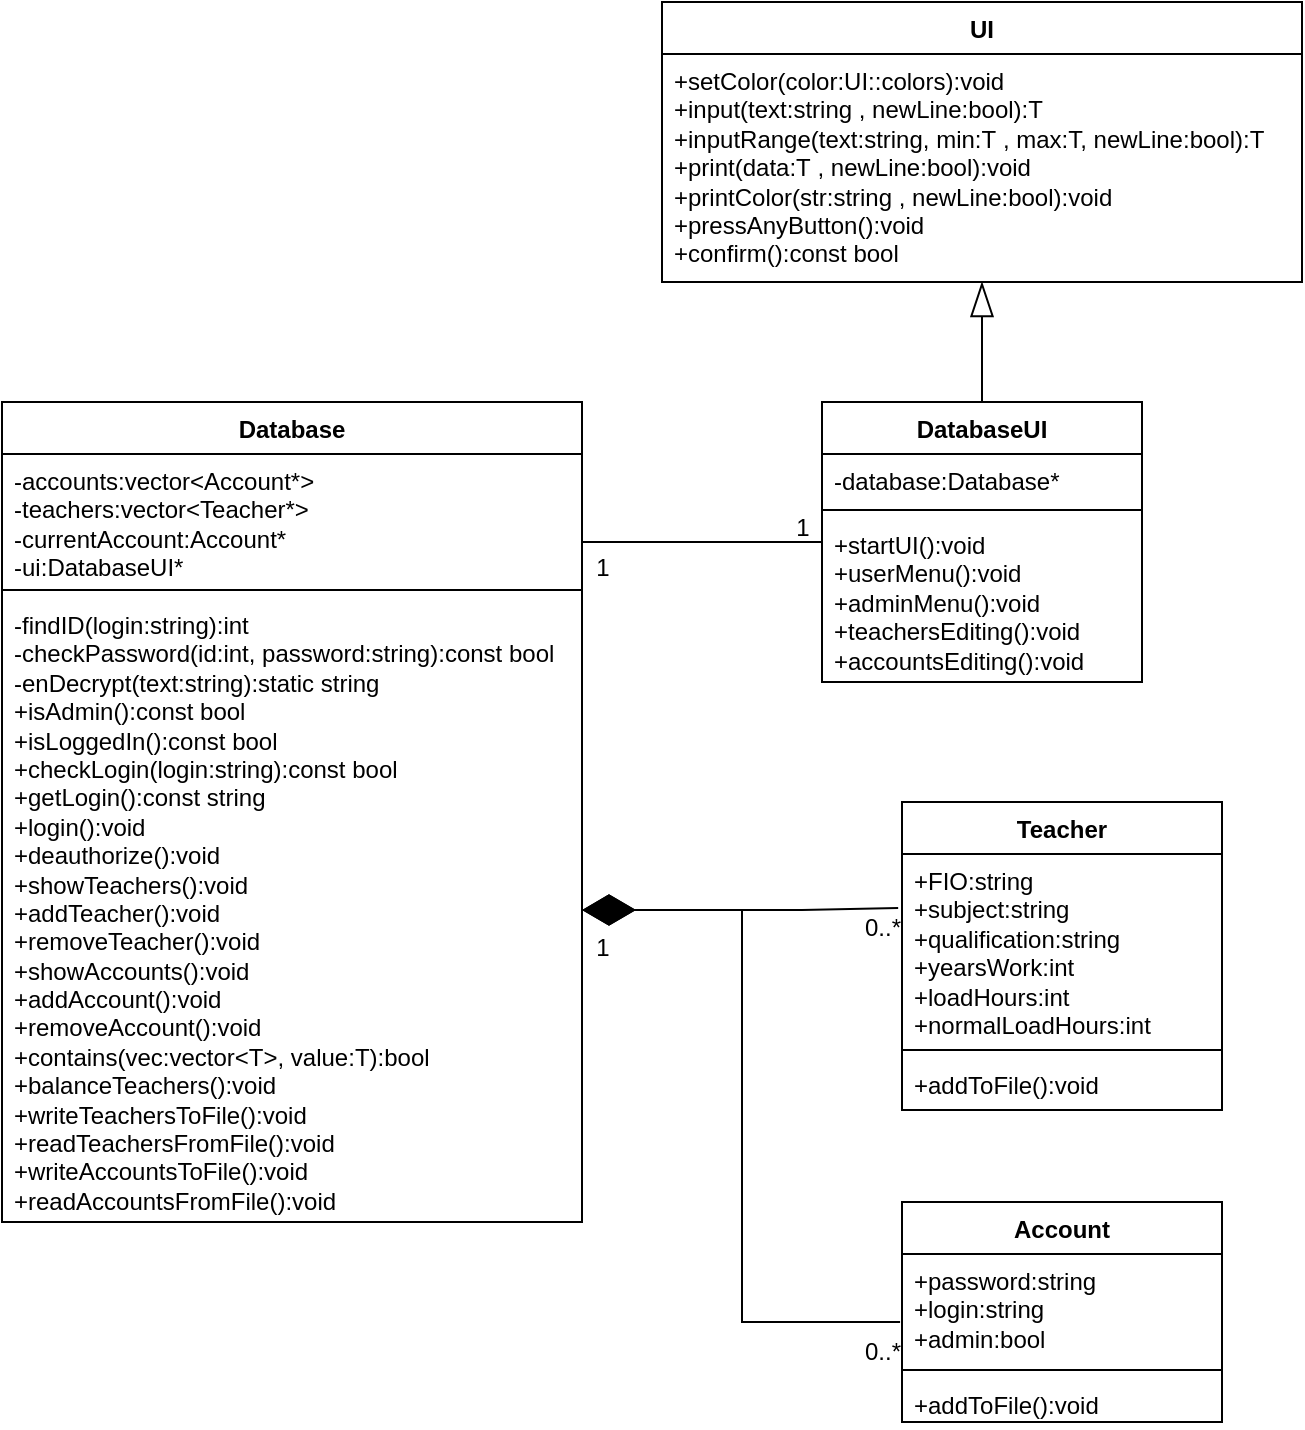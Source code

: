 <mxfile version="24.4.8" type="github">
  <diagram name="Страница — 1" id="v00zqgnZbxmumNdSIBY3">
    <mxGraphModel dx="1153" dy="736" grid="1" gridSize="10" guides="1" tooltips="1" connect="1" arrows="1" fold="1" page="1" pageScale="1" pageWidth="827" pageHeight="1169" math="0" shadow="0">
      <root>
        <mxCell id="0" />
        <mxCell id="1" parent="0" />
        <mxCell id="c9bf9Scs0g08PIBnZ7ZU-1" value="Database" style="swimlane;fontStyle=1;align=center;verticalAlign=top;childLayout=stackLayout;horizontal=1;startSize=26;horizontalStack=0;resizeParent=1;resizeParentMax=0;resizeLast=0;collapsible=1;marginBottom=0;whiteSpace=wrap;html=1;" vertex="1" parent="1">
          <mxGeometry x="150" y="200" width="290" height="410" as="geometry" />
        </mxCell>
        <mxCell id="c9bf9Scs0g08PIBnZ7ZU-2" value="&lt;div&gt;&lt;span style=&quot;background-color: initial;&quot;&gt;-accounts:&lt;/span&gt;vector&amp;lt;Account*&amp;gt;&lt;/div&gt;&lt;div&gt;&lt;span style=&quot;background-color: initial;&quot;&gt;-teachers:&lt;/span&gt;vector&amp;lt;Teacher*&amp;gt;&lt;/div&gt;&lt;div&gt;-currentAccount:&lt;span style=&quot;background-color: initial;&quot;&gt;Account*&lt;/span&gt;&lt;/div&gt;&lt;div&gt;-&lt;span style=&quot;background-color: initial;&quot;&gt;ui:&lt;/span&gt;&lt;span style=&quot;background-color: initial;&quot;&gt;DatabaseUI*&lt;/span&gt;&lt;/div&gt;" style="text;strokeColor=none;fillColor=none;align=left;verticalAlign=top;spacingLeft=4;spacingRight=4;overflow=hidden;rotatable=0;points=[[0,0.5],[1,0.5]];portConstraint=eastwest;whiteSpace=wrap;html=1;" vertex="1" parent="c9bf9Scs0g08PIBnZ7ZU-1">
          <mxGeometry y="26" width="290" height="64" as="geometry" />
        </mxCell>
        <mxCell id="c9bf9Scs0g08PIBnZ7ZU-3" value="" style="line;strokeWidth=1;fillColor=none;align=left;verticalAlign=middle;spacingTop=-1;spacingLeft=3;spacingRight=3;rotatable=0;labelPosition=right;points=[];portConstraint=eastwest;strokeColor=inherit;" vertex="1" parent="c9bf9Scs0g08PIBnZ7ZU-1">
          <mxGeometry y="90" width="290" height="8" as="geometry" />
        </mxCell>
        <mxCell id="c9bf9Scs0g08PIBnZ7ZU-4" value="&lt;div&gt;&lt;span style=&quot;white-space: normal;&quot;&gt;-findID(login:&lt;/span&gt;&lt;span style=&quot;background-color: initial;&quot;&gt;string&lt;/span&gt;&lt;span style=&quot;background-color: initial;&quot;&gt;):&lt;/span&gt;&lt;span style=&quot;background-color: initial;&quot;&gt;int&lt;/span&gt;&lt;span style=&quot;background-color: initial;&quot;&gt;&amp;nbsp;&lt;/span&gt;&lt;/div&gt;&lt;div&gt;&lt;span style=&quot;white-space: normal;&quot;&gt;-checkPassword(&lt;/span&gt;&lt;span style=&quot;background-color: initial;&quot;&gt;id:&lt;/span&gt;&lt;span style=&quot;background-color: initial;&quot;&gt;int, password:&lt;/span&gt;&lt;span style=&quot;background-color: initial;&quot;&gt;string&lt;/span&gt;&lt;span style=&quot;background-color: initial;&quot;&gt;):&lt;/span&gt;&lt;span style=&quot;background-color: initial;&quot;&gt;const bool&lt;/span&gt;&lt;span style=&quot;background-color: initial;&quot;&gt;&amp;nbsp;&lt;/span&gt;&lt;/div&gt;&lt;div&gt;&lt;span style=&quot;white-space: normal;&quot;&gt;-enDecrypt(text:&lt;/span&gt;&lt;span style=&quot;background-color: initial;&quot;&gt;string&lt;/span&gt;&lt;span style=&quot;background-color: initial;&quot;&gt;):&lt;/span&gt;&lt;span style=&quot;background-color: initial;&quot;&gt;static string&lt;/span&gt;&lt;span style=&quot;background-color: initial;&quot;&gt;&amp;nbsp;&lt;/span&gt;&lt;/div&gt;&lt;div&gt;&lt;span style=&quot;background-color: initial;&quot;&gt;&lt;div&gt;+isAdmin():const bool&lt;/div&gt;&lt;div&gt;+isLoggedIn():const bool&lt;/div&gt;&lt;div&gt;+checkLogin(login:&lt;span style=&quot;background-color: initial;&quot;&gt;string&lt;/span&gt;&lt;span style=&quot;background-color: initial;&quot;&gt;):const bool&lt;/span&gt;&lt;/div&gt;&lt;/span&gt;&lt;span style=&quot;background-color: initial;&quot;&gt;&lt;div&gt;+getLogin():const string&lt;/div&gt;&lt;div&gt;+login():void&lt;/div&gt;&lt;div&gt;+deauthorize():void&lt;/div&gt;&lt;div&gt;+showTeachers():void&lt;/div&gt;&lt;div&gt;+addTeacher():void&lt;/div&gt;&lt;div&gt;+removeTeacher():void&lt;/div&gt;&lt;div&gt;+showAccounts():void&lt;/div&gt;&lt;div&gt;+addAccount():void&lt;/div&gt;&lt;div&gt;+removeAccount():void&lt;/div&gt;&lt;div&gt;+contains(vec:&lt;span style=&quot;background-color: initial;&quot;&gt;vector&amp;lt;T&amp;gt;&lt;/span&gt;&lt;span style=&quot;background-color: initial;&quot;&gt;, value:&lt;/span&gt;&lt;span style=&quot;background-color: initial;&quot;&gt;T&lt;/span&gt;&lt;span style=&quot;background-color: initial;&quot;&gt;):bool&lt;/span&gt;&lt;/div&gt;&lt;/span&gt;&lt;span style=&quot;background-color: initial;&quot;&gt;&lt;div&gt;+balanceTeachers():void&lt;/div&gt;&lt;div&gt;+writeTeachersToFile():void&lt;/div&gt;&lt;div&gt;+readTeachersFromFile():void&lt;/div&gt;&lt;div&gt;+writeAccountsToFile():void&lt;/div&gt;&lt;div&gt;&lt;span style=&quot;background-color: initial;&quot;&gt;+readAccountsFromFile():void&lt;/span&gt;&lt;br&gt;&lt;/div&gt;&lt;/span&gt;&lt;/div&gt;" style="text;strokeColor=none;fillColor=none;align=left;verticalAlign=top;spacingLeft=4;spacingRight=4;overflow=hidden;rotatable=0;points=[[0,0.5],[1,0.5]];portConstraint=eastwest;whiteSpace=wrap;html=1;" vertex="1" parent="c9bf9Scs0g08PIBnZ7ZU-1">
          <mxGeometry y="98" width="290" height="312" as="geometry" />
        </mxCell>
        <mxCell id="c9bf9Scs0g08PIBnZ7ZU-5" value="UI" style="swimlane;fontStyle=1;align=center;verticalAlign=top;childLayout=stackLayout;horizontal=1;startSize=26;horizontalStack=0;resizeParent=1;resizeParentMax=0;resizeLast=0;collapsible=1;marginBottom=0;whiteSpace=wrap;html=1;" vertex="1" parent="1">
          <mxGeometry x="480" width="320" height="140" as="geometry" />
        </mxCell>
        <mxCell id="c9bf9Scs0g08PIBnZ7ZU-8" value="&lt;div&gt;&lt;span style=&quot;background-color: initial;&quot;&gt;+setColor(color:&lt;/span&gt;&lt;span style=&quot;background-color: initial;&quot;&gt;UI::colors&lt;/span&gt;&lt;span style=&quot;background-color: initial;&quot;&gt;):&lt;/span&gt;&lt;span style=&quot;background-color: initial;&quot;&gt;void&lt;/span&gt;&lt;span style=&quot;background-color: initial;&quot;&gt;&amp;nbsp;&lt;/span&gt;&lt;/div&gt;&lt;div&gt;&lt;span style=&quot;white-space: normal;&quot;&gt;+input(text:&lt;/span&gt;&lt;span style=&quot;background-color: initial;&quot;&gt;string&lt;/span&gt;&lt;span style=&quot;background-color: initial;&quot;&gt;&amp;nbsp;&lt;/span&gt;&lt;span style=&quot;background-color: initial;&quot;&gt;, newLine:bool):&lt;/span&gt;&lt;span style=&quot;background-color: initial;&quot;&gt;T&lt;/span&gt;&lt;span style=&quot;background-color: initial;&quot;&gt;&amp;nbsp;&lt;/span&gt;&lt;/div&gt;&lt;div&gt;&lt;span style=&quot;white-space: normal;&quot;&gt;+inputRange(text:&lt;/span&gt;&lt;span style=&quot;background-color: initial;&quot;&gt;string&lt;/span&gt;&lt;span style=&quot;background-color: initial;&quot;&gt;, min:&lt;/span&gt;&lt;span style=&quot;background-color: initial;&quot;&gt;T&lt;/span&gt;&lt;span style=&quot;background-color: initial;&quot;&gt;&amp;nbsp;&lt;/span&gt;&lt;span style=&quot;background-color: initial;&quot;&gt;, max:T, newLine:&lt;/span&gt;&lt;span style=&quot;background-color: initial;&quot;&gt;bool&lt;/span&gt;&lt;span style=&quot;background-color: initial;&quot;&gt;):&lt;/span&gt;&lt;span style=&quot;background-color: initial;&quot;&gt;T&lt;/span&gt;&lt;span style=&quot;background-color: initial;&quot;&gt;&amp;nbsp;&lt;/span&gt;&lt;/div&gt;&lt;div&gt;&lt;span style=&quot;white-space: normal;&quot;&gt;+print(data:&lt;/span&gt;&lt;span style=&quot;background-color: initial;&quot;&gt;T&lt;/span&gt;&lt;span style=&quot;background-color: initial;&quot;&gt;&amp;nbsp;&lt;/span&gt;&lt;span style=&quot;background-color: initial;&quot;&gt;, newLine:&lt;/span&gt;bool&lt;span style=&quot;background-color: initial;&quot;&gt;):&lt;/span&gt;&lt;span style=&quot;background-color: initial;&quot;&gt;void&lt;/span&gt;&lt;span style=&quot;background-color: initial;&quot;&gt;&amp;nbsp;&lt;/span&gt;&lt;/div&gt;&lt;div&gt;&lt;span style=&quot;white-space: normal;&quot;&gt;+printColor(str:&lt;/span&gt;&lt;span style=&quot;background-color: initial;&quot;&gt;string&lt;/span&gt;&lt;span style=&quot;background-color: initial;&quot;&gt;&amp;nbsp;&lt;/span&gt;&lt;span style=&quot;background-color: initial;&quot;&gt;, newLine:&lt;/span&gt;&lt;span style=&quot;background-color: initial;&quot;&gt;bool&lt;/span&gt;&lt;span style=&quot;background-color: initial;&quot;&gt;):&lt;/span&gt;&lt;span style=&quot;background-color: initial;&quot;&gt;void&lt;/span&gt;&lt;span style=&quot;background-color: initial;&quot;&gt;&amp;nbsp;&lt;/span&gt;&lt;/div&gt;&lt;div&gt;&lt;span style=&quot;white-space: normal;&quot;&gt;+pressAnyButton():&lt;/span&gt;&lt;span style=&quot;background-color: initial;&quot;&gt;void&lt;/span&gt;&lt;span style=&quot;background-color: initial;&quot;&gt;&amp;nbsp;&lt;/span&gt;&lt;/div&gt;&lt;div&gt;&lt;span style=&quot;white-space: normal;&quot;&gt;+confirm():&lt;/span&gt;&lt;span style=&quot;background-color: initial;&quot;&gt;const bool&lt;/span&gt;&lt;span style=&quot;background-color: initial;&quot;&gt;&amp;nbsp;&lt;/span&gt;&lt;/div&gt;" style="text;strokeColor=none;fillColor=none;align=left;verticalAlign=top;spacingLeft=4;spacingRight=4;overflow=hidden;rotatable=0;points=[[0,0.5],[1,0.5]];portConstraint=eastwest;whiteSpace=wrap;html=1;" vertex="1" parent="c9bf9Scs0g08PIBnZ7ZU-5">
          <mxGeometry y="26" width="320" height="114" as="geometry" />
        </mxCell>
        <mxCell id="c9bf9Scs0g08PIBnZ7ZU-22" style="edgeStyle=orthogonalEdgeStyle;rounded=0;orthogonalLoop=1;jettySize=auto;html=1;endArrow=blockThin;endFill=0;strokeWidth=1;startSize=9;endSize=15;targetPerimeterSpacing=0;" edge="1" parent="1" source="c9bf9Scs0g08PIBnZ7ZU-10" target="c9bf9Scs0g08PIBnZ7ZU-5">
          <mxGeometry relative="1" as="geometry" />
        </mxCell>
        <mxCell id="c9bf9Scs0g08PIBnZ7ZU-10" value="DatabaseUI" style="swimlane;fontStyle=1;align=center;verticalAlign=top;childLayout=stackLayout;horizontal=1;startSize=26;horizontalStack=0;resizeParent=1;resizeParentMax=0;resizeLast=0;collapsible=1;marginBottom=0;whiteSpace=wrap;html=1;" vertex="1" parent="1">
          <mxGeometry x="560" y="200" width="160" height="140" as="geometry" />
        </mxCell>
        <mxCell id="c9bf9Scs0g08PIBnZ7ZU-11" value="-database:Database*" style="text;strokeColor=none;fillColor=none;align=left;verticalAlign=top;spacingLeft=4;spacingRight=4;overflow=hidden;rotatable=0;points=[[0,0.5],[1,0.5]];portConstraint=eastwest;whiteSpace=wrap;html=1;" vertex="1" parent="c9bf9Scs0g08PIBnZ7ZU-10">
          <mxGeometry y="26" width="160" height="24" as="geometry" />
        </mxCell>
        <mxCell id="c9bf9Scs0g08PIBnZ7ZU-12" value="" style="line;strokeWidth=1;fillColor=none;align=left;verticalAlign=middle;spacingTop=-1;spacingLeft=3;spacingRight=3;rotatable=0;labelPosition=right;points=[];portConstraint=eastwest;strokeColor=inherit;" vertex="1" parent="c9bf9Scs0g08PIBnZ7ZU-10">
          <mxGeometry y="50" width="160" height="8" as="geometry" />
        </mxCell>
        <mxCell id="c9bf9Scs0g08PIBnZ7ZU-13" value="&lt;div&gt;&lt;span style=&quot;background-color: initial;&quot;&gt;+startUI():&lt;/span&gt;&lt;span style=&quot;background-color: initial;&quot;&gt;void&lt;/span&gt;&lt;span style=&quot;background-color: initial;&quot;&gt;&amp;nbsp;&lt;/span&gt;&lt;br&gt;&lt;/div&gt;&lt;div&gt;&lt;span style=&quot;white-space: normal;&quot;&gt;+userMenu():&lt;/span&gt;&lt;span style=&quot;background-color: initial;&quot;&gt;void&lt;/span&gt;&lt;span style=&quot;background-color: initial;&quot;&gt;&amp;nbsp;&lt;/span&gt;&lt;/div&gt;&lt;div&gt;&lt;span style=&quot;white-space: normal;&quot;&gt;+adminMenu():&lt;/span&gt;&lt;span style=&quot;background-color: initial;&quot;&gt;void&lt;/span&gt;&lt;span style=&quot;background-color: initial;&quot;&gt;&amp;nbsp;&lt;/span&gt;&lt;/div&gt;&lt;div&gt;&lt;span style=&quot;white-space: normal;&quot;&gt;+teachersEditing():&lt;/span&gt;&lt;span style=&quot;background-color: initial;&quot;&gt;void&lt;/span&gt;&lt;span style=&quot;background-color: initial;&quot;&gt;&amp;nbsp;&lt;/span&gt;&lt;/div&gt;&lt;div&gt;&lt;span style=&quot;white-space: normal;&quot;&gt;+accountsEditing():&lt;/span&gt;&lt;span style=&quot;background-color: initial;&quot;&gt;void&lt;/span&gt;&lt;span style=&quot;background-color: initial;&quot;&gt;&amp;nbsp;&lt;/span&gt;&lt;/div&gt;" style="text;strokeColor=none;fillColor=none;align=left;verticalAlign=top;spacingLeft=4;spacingRight=4;overflow=hidden;rotatable=0;points=[[0,0.5],[1,0.5]];portConstraint=eastwest;whiteSpace=wrap;html=1;" vertex="1" parent="c9bf9Scs0g08PIBnZ7ZU-10">
          <mxGeometry y="58" width="160" height="82" as="geometry" />
        </mxCell>
        <mxCell id="c9bf9Scs0g08PIBnZ7ZU-14" value="Account" style="swimlane;fontStyle=1;align=center;verticalAlign=top;childLayout=stackLayout;horizontal=1;startSize=26;horizontalStack=0;resizeParent=1;resizeParentMax=0;resizeLast=0;collapsible=1;marginBottom=0;whiteSpace=wrap;html=1;" vertex="1" parent="1">
          <mxGeometry x="600" y="600" width="160" height="110" as="geometry" />
        </mxCell>
        <mxCell id="c9bf9Scs0g08PIBnZ7ZU-15" value="+password:string&lt;div&gt;+login:string&lt;/div&gt;&lt;div&gt;+admin:bool&lt;/div&gt;&lt;div&gt;&lt;br&gt;&lt;/div&gt;" style="text;strokeColor=none;fillColor=none;align=left;verticalAlign=top;spacingLeft=4;spacingRight=4;overflow=hidden;rotatable=0;points=[[0,0.5],[1,0.5]];portConstraint=eastwest;whiteSpace=wrap;html=1;" vertex="1" parent="c9bf9Scs0g08PIBnZ7ZU-14">
          <mxGeometry y="26" width="160" height="54" as="geometry" />
        </mxCell>
        <mxCell id="c9bf9Scs0g08PIBnZ7ZU-16" value="" style="line;strokeWidth=1;fillColor=none;align=left;verticalAlign=middle;spacingTop=-1;spacingLeft=3;spacingRight=3;rotatable=0;labelPosition=right;points=[];portConstraint=eastwest;strokeColor=inherit;" vertex="1" parent="c9bf9Scs0g08PIBnZ7ZU-14">
          <mxGeometry y="80" width="160" height="8" as="geometry" />
        </mxCell>
        <mxCell id="c9bf9Scs0g08PIBnZ7ZU-17" value="+addToFile():void" style="text;strokeColor=none;fillColor=none;align=left;verticalAlign=top;spacingLeft=4;spacingRight=4;overflow=hidden;rotatable=0;points=[[0,0.5],[1,0.5]];portConstraint=eastwest;whiteSpace=wrap;html=1;" vertex="1" parent="c9bf9Scs0g08PIBnZ7ZU-14">
          <mxGeometry y="88" width="160" height="22" as="geometry" />
        </mxCell>
        <mxCell id="c9bf9Scs0g08PIBnZ7ZU-18" value="Teacher" style="swimlane;fontStyle=1;align=center;verticalAlign=top;childLayout=stackLayout;horizontal=1;startSize=26;horizontalStack=0;resizeParent=1;resizeParentMax=0;resizeLast=0;collapsible=1;marginBottom=0;whiteSpace=wrap;html=1;" vertex="1" parent="1">
          <mxGeometry x="600" y="400" width="160" height="154" as="geometry" />
        </mxCell>
        <mxCell id="c9bf9Scs0g08PIBnZ7ZU-19" value="&lt;div&gt;+FIO:&lt;span style=&quot;background-color: initial;&quot;&gt;string&lt;/span&gt;&lt;span style=&quot;background-color: initial;&quot;&gt;&amp;nbsp;&lt;/span&gt;&lt;/div&gt;&lt;div&gt;+subject:&lt;span style=&quot;background-color: initial;&quot;&gt;string&lt;/span&gt;&lt;span style=&quot;background-color: initial;&quot;&gt;&amp;nbsp;&lt;/span&gt;&lt;/div&gt;&lt;div&gt;+qualification:&lt;span style=&quot;background-color: initial;&quot;&gt;string&lt;/span&gt;&lt;span style=&quot;background-color: initial;&quot;&gt;&amp;nbsp;&lt;/span&gt;&lt;/div&gt;&lt;div&gt;+yearsWork:&lt;span style=&quot;background-color: initial;&quot;&gt;int&lt;/span&gt;&lt;span style=&quot;background-color: initial;&quot;&gt;&amp;nbsp;&lt;/span&gt;&lt;/div&gt;&lt;div&gt;+loadHours:&lt;span style=&quot;background-color: initial;&quot;&gt;int&lt;/span&gt;&lt;span style=&quot;background-color: initial;&quot;&gt;&amp;nbsp;&lt;/span&gt;&lt;/div&gt;&lt;div&gt;+normalLoadHours:&lt;span style=&quot;background-color: initial;&quot;&gt;int&lt;/span&gt;&lt;span style=&quot;background-color: initial;&quot;&gt;&amp;nbsp;&lt;/span&gt;&lt;/div&gt;" style="text;strokeColor=none;fillColor=none;align=left;verticalAlign=top;spacingLeft=4;spacingRight=4;overflow=hidden;rotatable=0;points=[[0,0.5],[1,0.5]];portConstraint=eastwest;whiteSpace=wrap;html=1;" vertex="1" parent="c9bf9Scs0g08PIBnZ7ZU-18">
          <mxGeometry y="26" width="160" height="94" as="geometry" />
        </mxCell>
        <mxCell id="c9bf9Scs0g08PIBnZ7ZU-20" value="" style="line;strokeWidth=1;fillColor=none;align=left;verticalAlign=middle;spacingTop=-1;spacingLeft=3;spacingRight=3;rotatable=0;labelPosition=right;points=[];portConstraint=eastwest;strokeColor=inherit;" vertex="1" parent="c9bf9Scs0g08PIBnZ7ZU-18">
          <mxGeometry y="120" width="160" height="8" as="geometry" />
        </mxCell>
        <mxCell id="c9bf9Scs0g08PIBnZ7ZU-21" value="+addToFile():void" style="text;strokeColor=none;fillColor=none;align=left;verticalAlign=top;spacingLeft=4;spacingRight=4;overflow=hidden;rotatable=0;points=[[0,0.5],[1,0.5]];portConstraint=eastwest;whiteSpace=wrap;html=1;" vertex="1" parent="c9bf9Scs0g08PIBnZ7ZU-18">
          <mxGeometry y="128" width="160" height="26" as="geometry" />
        </mxCell>
        <mxCell id="c9bf9Scs0g08PIBnZ7ZU-24" value="" style="endArrow=diamondThin;endFill=1;endSize=24;html=1;rounded=0;entryX=1;entryY=0.5;entryDx=0;entryDy=0;exitX=-0.012;exitY=0.287;exitDx=0;exitDy=0;exitPerimeter=0;" edge="1" parent="1" source="c9bf9Scs0g08PIBnZ7ZU-19" target="c9bf9Scs0g08PIBnZ7ZU-4">
          <mxGeometry width="160" relative="1" as="geometry">
            <mxPoint x="170" y="690" as="sourcePoint" />
            <mxPoint x="280" y="610" as="targetPoint" />
            <Array as="points">
              <mxPoint x="550" y="454" />
            </Array>
          </mxGeometry>
        </mxCell>
        <mxCell id="c9bf9Scs0g08PIBnZ7ZU-23" value="" style="endArrow=diamondThin;endFill=1;endSize=24;html=1;rounded=0;exitX=-0.006;exitY=0.63;exitDx=0;exitDy=0;exitPerimeter=0;" edge="1" parent="1" source="c9bf9Scs0g08PIBnZ7ZU-15" target="c9bf9Scs0g08PIBnZ7ZU-4">
          <mxGeometry width="160" relative="1" as="geometry">
            <mxPoint x="680" y="600" as="sourcePoint" />
            <mxPoint x="800" y="530" as="targetPoint" />
            <Array as="points">
              <mxPoint x="520" y="660" />
              <mxPoint x="520" y="580" />
              <mxPoint x="520" y="454" />
            </Array>
          </mxGeometry>
        </mxCell>
        <mxCell id="c9bf9Scs0g08PIBnZ7ZU-25" value="1" style="text;html=1;align=center;verticalAlign=middle;resizable=0;points=[];autosize=1;strokeColor=none;fillColor=none;" vertex="1" parent="1">
          <mxGeometry x="435" y="458" width="30" height="30" as="geometry" />
        </mxCell>
        <mxCell id="c9bf9Scs0g08PIBnZ7ZU-26" value="0..*" style="text;html=1;align=center;verticalAlign=middle;resizable=0;points=[];autosize=1;strokeColor=none;fillColor=none;" vertex="1" parent="1">
          <mxGeometry x="570" y="448" width="40" height="30" as="geometry" />
        </mxCell>
        <mxCell id="c9bf9Scs0g08PIBnZ7ZU-27" value="0..*" style="text;html=1;align=center;verticalAlign=middle;resizable=0;points=[];autosize=1;strokeColor=none;fillColor=none;" vertex="1" parent="1">
          <mxGeometry x="570" y="660" width="40" height="30" as="geometry" />
        </mxCell>
        <mxCell id="c9bf9Scs0g08PIBnZ7ZU-28" value="" style="line;strokeWidth=1;fillColor=none;align=left;verticalAlign=middle;spacingTop=-1;spacingLeft=3;spacingRight=3;rotatable=0;labelPosition=right;points=[];portConstraint=eastwest;strokeColor=inherit;" vertex="1" parent="1">
          <mxGeometry x="440" y="266" width="120" height="8" as="geometry" />
        </mxCell>
        <mxCell id="c9bf9Scs0g08PIBnZ7ZU-29" value="1" style="text;html=1;align=center;verticalAlign=middle;resizable=0;points=[];autosize=1;strokeColor=none;fillColor=none;" vertex="1" parent="1">
          <mxGeometry x="435" y="268" width="30" height="30" as="geometry" />
        </mxCell>
        <mxCell id="c9bf9Scs0g08PIBnZ7ZU-30" value="1" style="text;html=1;align=center;verticalAlign=middle;resizable=0;points=[];autosize=1;strokeColor=none;fillColor=none;" vertex="1" parent="1">
          <mxGeometry x="535" y="248" width="30" height="30" as="geometry" />
        </mxCell>
      </root>
    </mxGraphModel>
  </diagram>
</mxfile>
